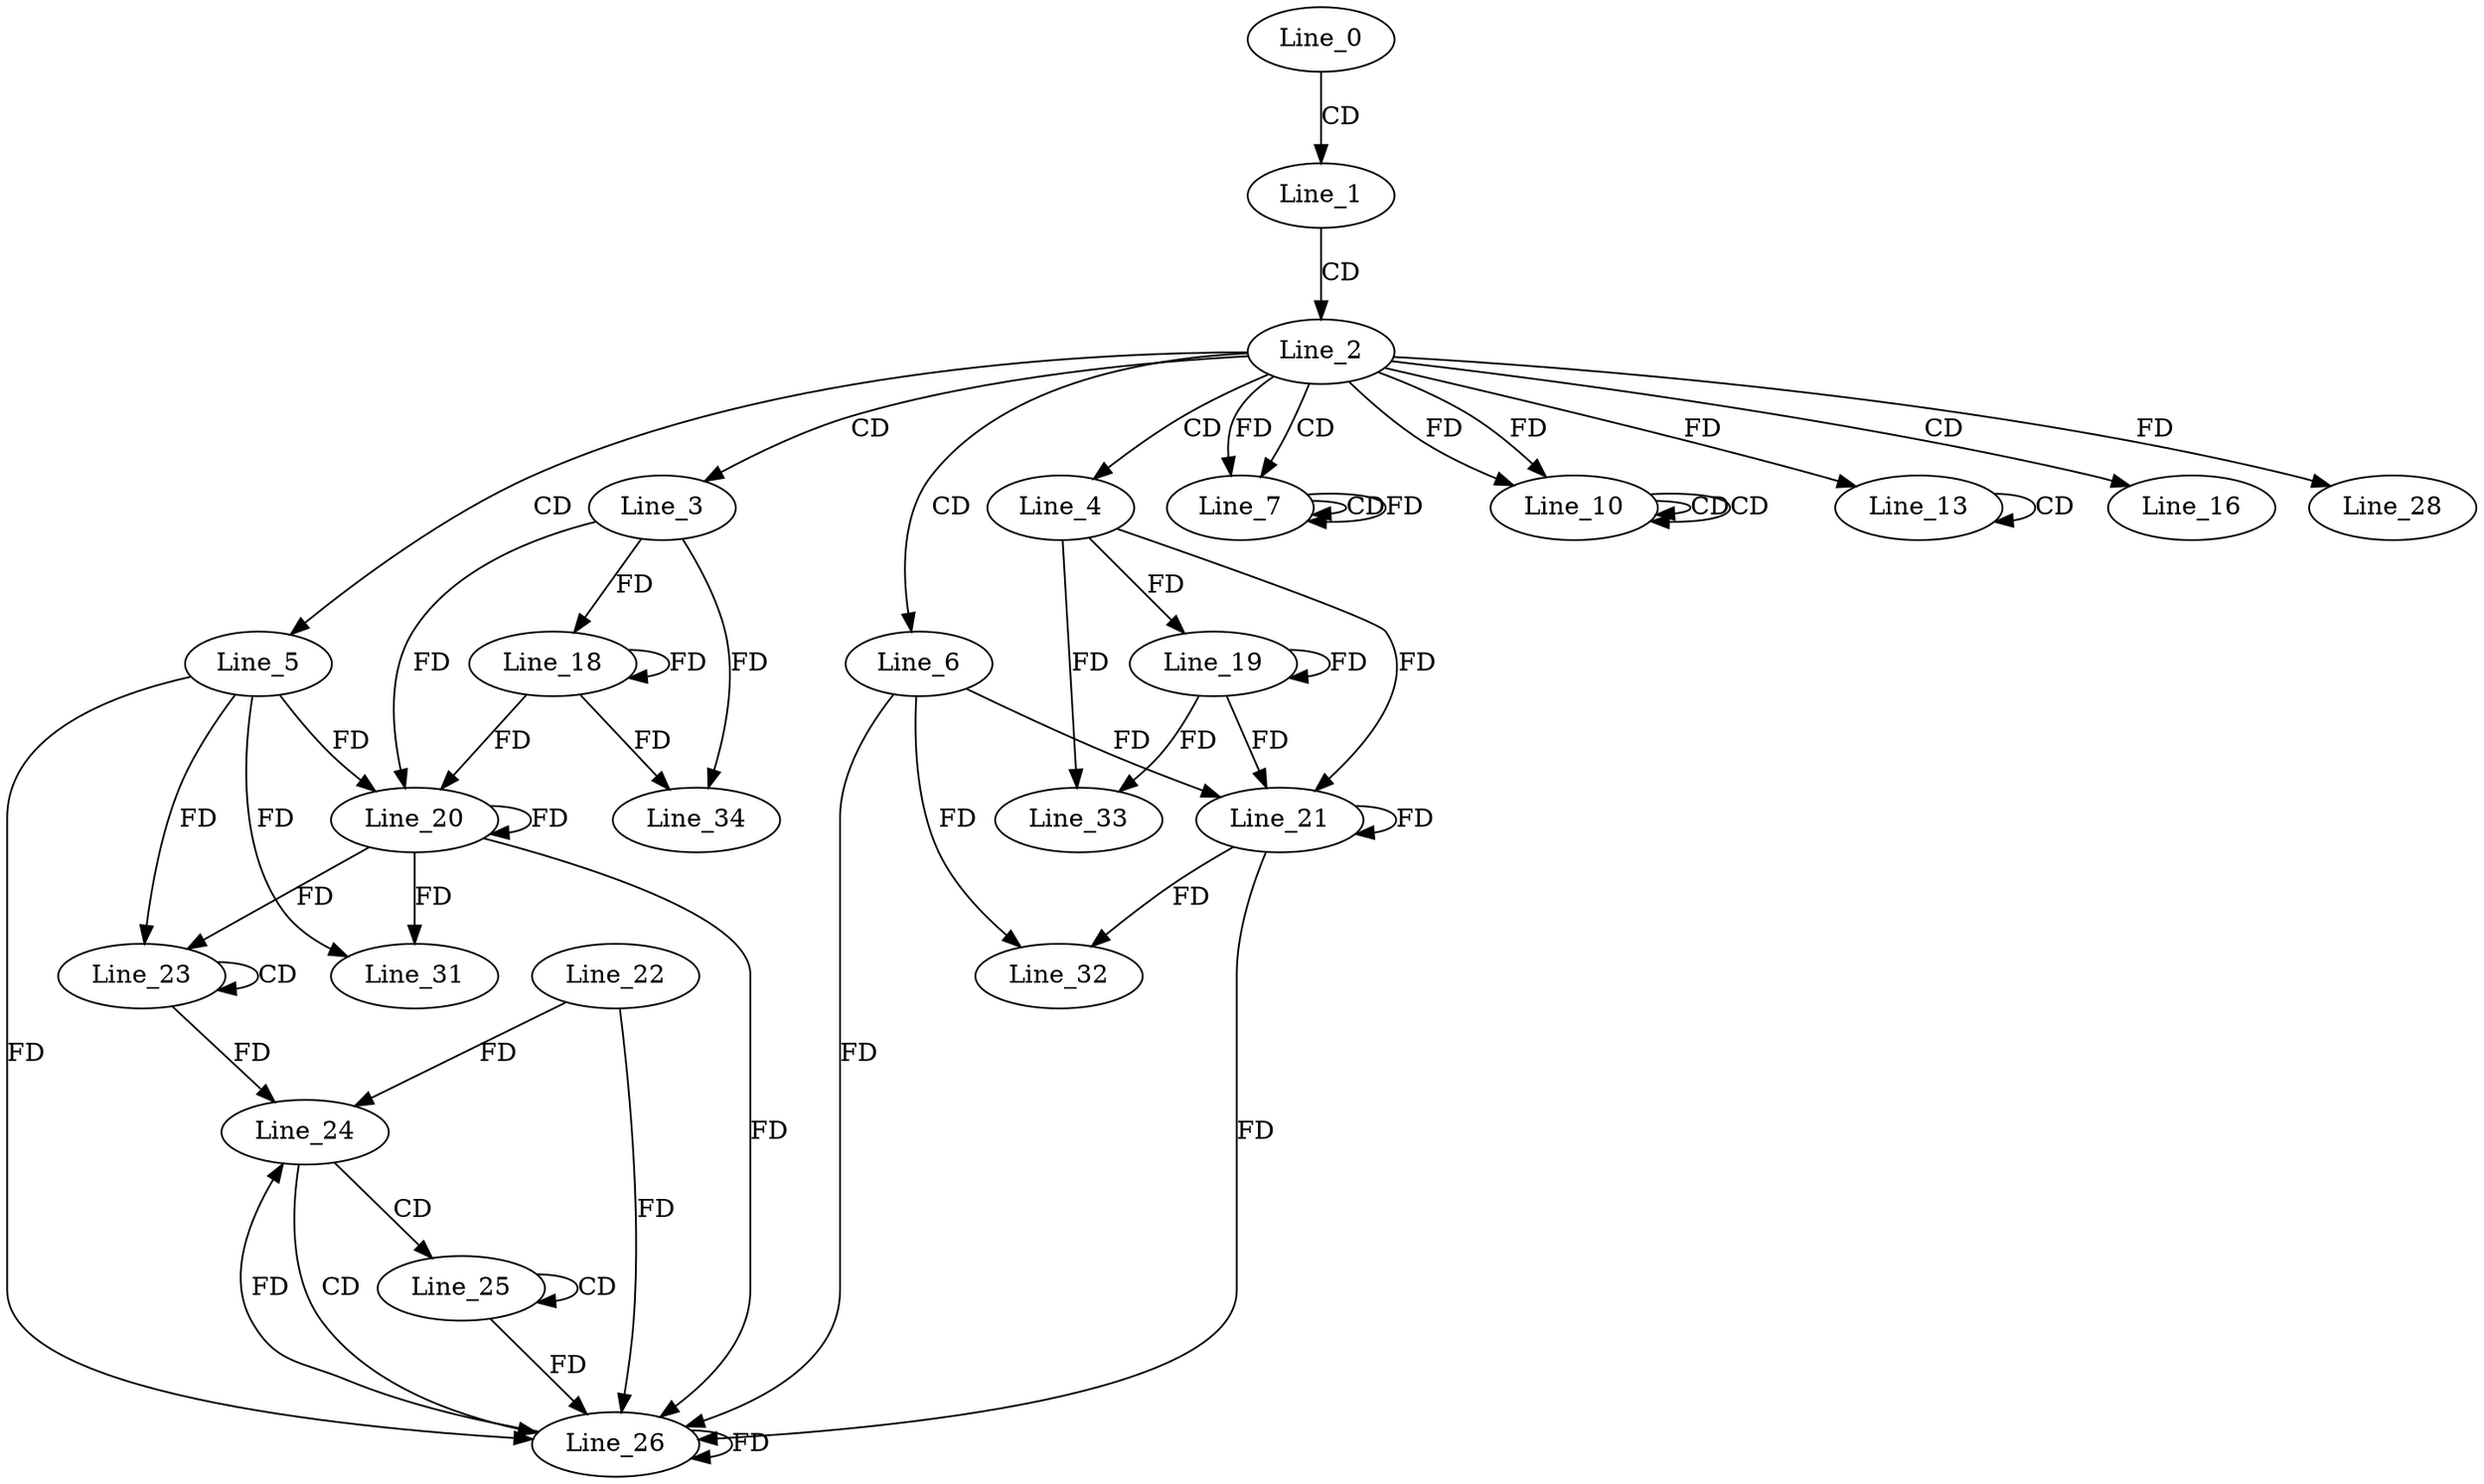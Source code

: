 digraph G {
  Line_0;
  Line_1;
  Line_2;
  Line_3;
  Line_4;
  Line_5;
  Line_6;
  Line_7;
  Line_7;
  Line_10;
  Line_10;
  Line_10;
  Line_13;
  Line_13;
  Line_13;
  Line_13;
  Line_13;
  Line_16;
  Line_16;
  Line_18;
  Line_19;
  Line_20;
  Line_20;
  Line_21;
  Line_21;
  Line_23;
  Line_23;
  Line_22;
  Line_24;
  Line_25;
  Line_25;
  Line_26;
  Line_26;
  Line_28;
  Line_28;
  Line_31;
  Line_32;
  Line_33;
  Line_34;
  Line_0 -> Line_1 [ label="CD" ];
  Line_1 -> Line_2 [ label="CD" ];
  Line_2 -> Line_3 [ label="CD" ];
  Line_2 -> Line_4 [ label="CD" ];
  Line_2 -> Line_5 [ label="CD" ];
  Line_2 -> Line_6 [ label="CD" ];
  Line_2 -> Line_7 [ label="CD" ];
  Line_7 -> Line_7 [ label="CD" ];
  Line_2 -> Line_7 [ label="FD" ];
  Line_7 -> Line_7 [ label="FD" ];
  Line_2 -> Line_10 [ label="FD" ];
  Line_10 -> Line_10 [ label="CD" ];
  Line_2 -> Line_10 [ label="FD" ];
  Line_10 -> Line_10 [ label="CD" ];
  Line_2 -> Line_13 [ label="FD" ];
  Line_13 -> Line_13 [ label="CD" ];
  Line_2 -> Line_16 [ label="CD" ];
  Line_3 -> Line_18 [ label="FD" ];
  Line_18 -> Line_18 [ label="FD" ];
  Line_4 -> Line_19 [ label="FD" ];
  Line_19 -> Line_19 [ label="FD" ];
  Line_5 -> Line_20 [ label="FD" ];
  Line_20 -> Line_20 [ label="FD" ];
  Line_3 -> Line_20 [ label="FD" ];
  Line_18 -> Line_20 [ label="FD" ];
  Line_6 -> Line_21 [ label="FD" ];
  Line_21 -> Line_21 [ label="FD" ];
  Line_4 -> Line_21 [ label="FD" ];
  Line_19 -> Line_21 [ label="FD" ];
  Line_23 -> Line_23 [ label="CD" ];
  Line_5 -> Line_23 [ label="FD" ];
  Line_20 -> Line_23 [ label="FD" ];
  Line_22 -> Line_24 [ label="FD" ];
  Line_23 -> Line_24 [ label="FD" ];
  Line_24 -> Line_25 [ label="CD" ];
  Line_25 -> Line_25 [ label="CD" ];
  Line_24 -> Line_26 [ label="CD" ];
  Line_26 -> Line_26 [ label="FD" ];
  Line_22 -> Line_26 [ label="FD" ];
  Line_6 -> Line_26 [ label="FD" ];
  Line_21 -> Line_26 [ label="FD" ];
  Line_5 -> Line_26 [ label="FD" ];
  Line_20 -> Line_26 [ label="FD" ];
  Line_25 -> Line_26 [ label="FD" ];
  Line_2 -> Line_28 [ label="FD" ];
  Line_5 -> Line_31 [ label="FD" ];
  Line_20 -> Line_31 [ label="FD" ];
  Line_6 -> Line_32 [ label="FD" ];
  Line_21 -> Line_32 [ label="FD" ];
  Line_4 -> Line_33 [ label="FD" ];
  Line_19 -> Line_33 [ label="FD" ];
  Line_3 -> Line_34 [ label="FD" ];
  Line_18 -> Line_34 [ label="FD" ];
  Line_26 -> Line_24 [ label="FD" ];
}
